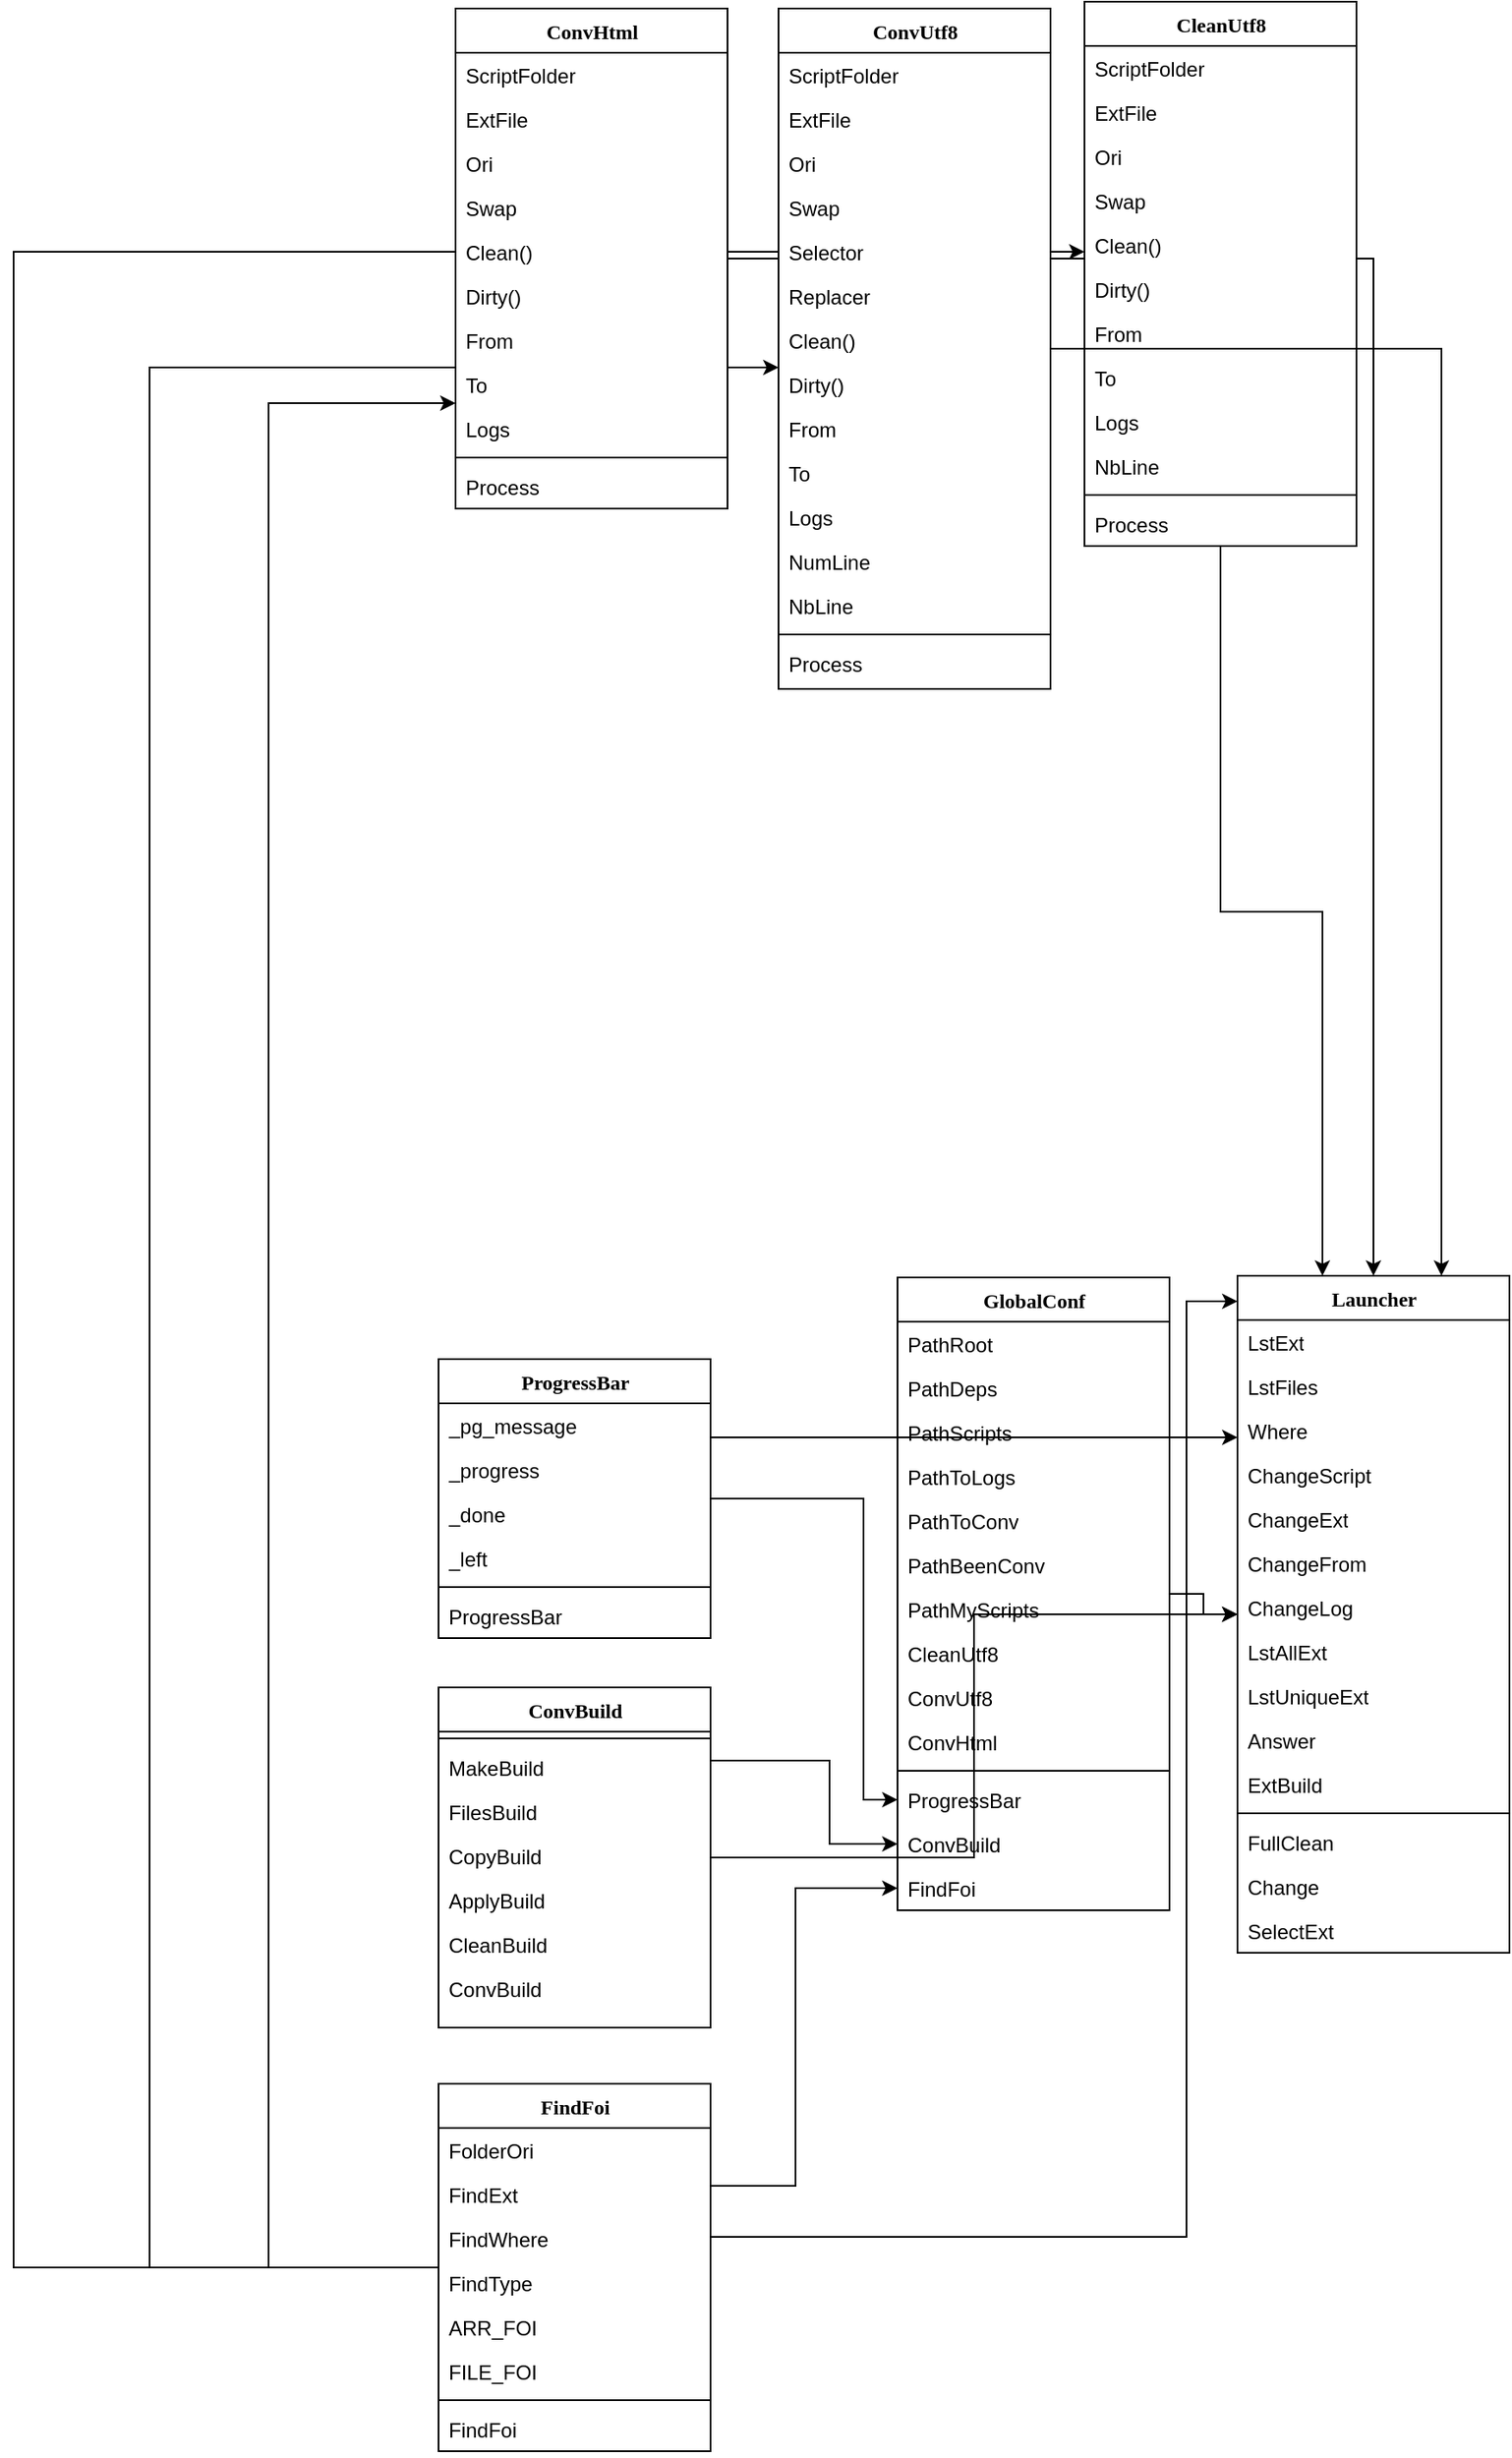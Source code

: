 <mxfile version="12.1.0" type="device" pages="1"><diagram name="Page-1" id="6133507b-19e7-1e82-6fc7-422aa6c4b21f"><mxGraphModel dx="3447" dy="2197" grid="1" gridSize="10" guides="1" tooltips="1" connect="1" arrows="1" fold="1" page="1" pageScale="1" pageWidth="1100" pageHeight="850" background="#ffffff" math="0" shadow="0"><root><mxCell id="0"/><mxCell id="1" parent="0"/><mxCell id="ST20_G06ZXZH9Sx-Vsrt-154" style="edgeStyle=orthogonalEdgeStyle;rounded=0;orthogonalLoop=1;jettySize=auto;html=1;" edge="1" parent="1" source="78961159f06e98e8-17" target="78961159f06e98e8-43"><mxGeometry relative="1" as="geometry"/></mxCell><mxCell id="78961159f06e98e8-17" value="GlobalConf" style="swimlane;html=1;fontStyle=1;align=center;verticalAlign=top;childLayout=stackLayout;horizontal=1;startSize=26;horizontalStack=0;resizeParent=1;resizeLast=0;collapsible=1;marginBottom=0;swimlaneFillColor=#ffffff;rounded=0;shadow=0;comic=0;labelBackgroundColor=none;strokeColor=#000000;strokeWidth=1;fillColor=none;fontFamily=Verdana;fontSize=12;fontColor=#000000;" parent="1" vertex="1"><mxGeometry x="340" y="126" width="160" height="372" as="geometry"/></mxCell><mxCell id="78961159f06e98e8-23" value="PathRoot" style="text;html=1;strokeColor=none;fillColor=none;align=left;verticalAlign=top;spacingLeft=4;spacingRight=4;whiteSpace=wrap;overflow=hidden;rotatable=0;points=[[0,0.5],[1,0.5]];portConstraint=eastwest;" parent="78961159f06e98e8-17" vertex="1"><mxGeometry y="26" width="160" height="26" as="geometry"/></mxCell><mxCell id="78961159f06e98e8-24" value="PathDeps" style="text;html=1;strokeColor=none;fillColor=none;align=left;verticalAlign=top;spacingLeft=4;spacingRight=4;whiteSpace=wrap;overflow=hidden;rotatable=0;points=[[0,0.5],[1,0.5]];portConstraint=eastwest;" parent="78961159f06e98e8-17" vertex="1"><mxGeometry y="52" width="160" height="26" as="geometry"/></mxCell><mxCell id="ST20_G06ZXZH9Sx-Vsrt-5" value="PathScripts" style="text;html=1;strokeColor=none;fillColor=none;align=left;verticalAlign=top;spacingLeft=4;spacingRight=4;whiteSpace=wrap;overflow=hidden;rotatable=0;points=[[0,0.5],[1,0.5]];portConstraint=eastwest;" vertex="1" parent="78961159f06e98e8-17"><mxGeometry y="78" width="160" height="26" as="geometry"/></mxCell><mxCell id="ST20_G06ZXZH9Sx-Vsrt-6" value="PathToLogs" style="text;html=1;strokeColor=none;fillColor=none;align=left;verticalAlign=top;spacingLeft=4;spacingRight=4;whiteSpace=wrap;overflow=hidden;rotatable=0;points=[[0,0.5],[1,0.5]];portConstraint=eastwest;" vertex="1" parent="78961159f06e98e8-17"><mxGeometry y="104" width="160" height="26" as="geometry"/></mxCell><mxCell id="ST20_G06ZXZH9Sx-Vsrt-7" value="PathToConv" style="text;html=1;strokeColor=none;fillColor=none;align=left;verticalAlign=top;spacingLeft=4;spacingRight=4;whiteSpace=wrap;overflow=hidden;rotatable=0;points=[[0,0.5],[1,0.5]];portConstraint=eastwest;" vertex="1" parent="78961159f06e98e8-17"><mxGeometry y="130" width="160" height="26" as="geometry"/></mxCell><mxCell id="ST20_G06ZXZH9Sx-Vsrt-8" value="PathBeenConv" style="text;html=1;strokeColor=none;fillColor=none;align=left;verticalAlign=top;spacingLeft=4;spacingRight=4;whiteSpace=wrap;overflow=hidden;rotatable=0;points=[[0,0.5],[1,0.5]];portConstraint=eastwest;" vertex="1" parent="78961159f06e98e8-17"><mxGeometry y="156" width="160" height="26" as="geometry"/></mxCell><mxCell id="ST20_G06ZXZH9Sx-Vsrt-9" value="PathMyScripts" style="text;html=1;strokeColor=none;fillColor=none;align=left;verticalAlign=top;spacingLeft=4;spacingRight=4;whiteSpace=wrap;overflow=hidden;rotatable=0;points=[[0,0.5],[1,0.5]];portConstraint=eastwest;" vertex="1" parent="78961159f06e98e8-17"><mxGeometry y="182" width="160" height="26" as="geometry"/></mxCell><mxCell id="ST20_G06ZXZH9Sx-Vsrt-10" value="CleanUtf8" style="text;html=1;strokeColor=none;fillColor=none;align=left;verticalAlign=top;spacingLeft=4;spacingRight=4;whiteSpace=wrap;overflow=hidden;rotatable=0;points=[[0,0.5],[1,0.5]];portConstraint=eastwest;" vertex="1" parent="78961159f06e98e8-17"><mxGeometry y="208" width="160" height="26" as="geometry"/></mxCell><mxCell id="ST20_G06ZXZH9Sx-Vsrt-11" value="ConvUtf8" style="text;html=1;strokeColor=none;fillColor=none;align=left;verticalAlign=top;spacingLeft=4;spacingRight=4;whiteSpace=wrap;overflow=hidden;rotatable=0;points=[[0,0.5],[1,0.5]];portConstraint=eastwest;" vertex="1" parent="78961159f06e98e8-17"><mxGeometry y="234" width="160" height="26" as="geometry"/></mxCell><mxCell id="ST20_G06ZXZH9Sx-Vsrt-12" value="ConvHtml" style="text;html=1;strokeColor=none;fillColor=none;align=left;verticalAlign=top;spacingLeft=4;spacingRight=4;whiteSpace=wrap;overflow=hidden;rotatable=0;points=[[0,0.5],[1,0.5]];portConstraint=eastwest;" vertex="1" parent="78961159f06e98e8-17"><mxGeometry y="260" width="160" height="26" as="geometry"/></mxCell><mxCell id="78961159f06e98e8-19" value="" style="line;html=1;strokeWidth=1;fillColor=none;align=left;verticalAlign=middle;spacingTop=-1;spacingLeft=3;spacingRight=3;rotatable=0;labelPosition=right;points=[];portConstraint=eastwest;" parent="78961159f06e98e8-17" vertex="1"><mxGeometry y="286" width="160" height="8" as="geometry"/></mxCell><mxCell id="78961159f06e98e8-27" value="ProgressBar" style="text;html=1;strokeColor=none;fillColor=none;align=left;verticalAlign=top;spacingLeft=4;spacingRight=4;whiteSpace=wrap;overflow=hidden;rotatable=0;points=[[0,0.5],[1,0.5]];portConstraint=eastwest;" parent="78961159f06e98e8-17" vertex="1"><mxGeometry y="294" width="160" height="26" as="geometry"/></mxCell><mxCell id="ST20_G06ZXZH9Sx-Vsrt-13" value="ConvBuild" style="text;html=1;strokeColor=none;fillColor=none;align=left;verticalAlign=top;spacingLeft=4;spacingRight=4;whiteSpace=wrap;overflow=hidden;rotatable=0;points=[[0,0.5],[1,0.5]];portConstraint=eastwest;" vertex="1" parent="78961159f06e98e8-17"><mxGeometry y="320" width="160" height="26" as="geometry"/></mxCell><mxCell id="ST20_G06ZXZH9Sx-Vsrt-14" value="FindFoi" style="text;html=1;strokeColor=none;fillColor=none;align=left;verticalAlign=top;spacingLeft=4;spacingRight=4;whiteSpace=wrap;overflow=hidden;rotatable=0;points=[[0,0.5],[1,0.5]];portConstraint=eastwest;" vertex="1" parent="78961159f06e98e8-17"><mxGeometry y="346" width="160" height="26" as="geometry"/></mxCell><mxCell id="78961159f06e98e8-43" value="Launcher" style="swimlane;html=1;fontStyle=1;align=center;verticalAlign=top;childLayout=stackLayout;horizontal=1;startSize=26;horizontalStack=0;resizeParent=1;resizeLast=0;collapsible=1;marginBottom=0;swimlaneFillColor=#ffffff;rounded=0;shadow=0;comic=0;labelBackgroundColor=none;strokeColor=#000000;strokeWidth=1;fillColor=none;fontFamily=Verdana;fontSize=12;fontColor=#000000;" parent="1" vertex="1"><mxGeometry x="540" y="125" width="160" height="398" as="geometry"/></mxCell><mxCell id="78961159f06e98e8-44" value="LstExt" style="text;html=1;strokeColor=none;fillColor=none;align=left;verticalAlign=top;spacingLeft=4;spacingRight=4;whiteSpace=wrap;overflow=hidden;rotatable=0;points=[[0,0.5],[1,0.5]];portConstraint=eastwest;" parent="78961159f06e98e8-43" vertex="1"><mxGeometry y="26" width="160" height="26" as="geometry"/></mxCell><mxCell id="78961159f06e98e8-45" value="LstFiles" style="text;html=1;strokeColor=none;fillColor=none;align=left;verticalAlign=top;spacingLeft=4;spacingRight=4;whiteSpace=wrap;overflow=hidden;rotatable=0;points=[[0,0.5],[1,0.5]];portConstraint=eastwest;" parent="78961159f06e98e8-43" vertex="1"><mxGeometry y="52" width="160" height="26" as="geometry"/></mxCell><mxCell id="ST20_G06ZXZH9Sx-Vsrt-4" value="Where" style="text;html=1;strokeColor=none;fillColor=none;align=left;verticalAlign=top;spacingLeft=4;spacingRight=4;whiteSpace=wrap;overflow=hidden;rotatable=0;points=[[0,0.5],[1,0.5]];portConstraint=eastwest;" vertex="1" parent="78961159f06e98e8-43"><mxGeometry y="78" width="160" height="26" as="geometry"/></mxCell><mxCell id="ST20_G06ZXZH9Sx-Vsrt-144" value="ChangeScript" style="text;html=1;strokeColor=none;fillColor=none;align=left;verticalAlign=top;spacingLeft=4;spacingRight=4;whiteSpace=wrap;overflow=hidden;rotatable=0;points=[[0,0.5],[1,0.5]];portConstraint=eastwest;" vertex="1" parent="78961159f06e98e8-43"><mxGeometry y="104" width="160" height="26" as="geometry"/></mxCell><mxCell id="ST20_G06ZXZH9Sx-Vsrt-147" value="ChangeExt" style="text;html=1;strokeColor=none;fillColor=none;align=left;verticalAlign=top;spacingLeft=4;spacingRight=4;whiteSpace=wrap;overflow=hidden;rotatable=0;points=[[0,0.5],[1,0.5]];portConstraint=eastwest;" vertex="1" parent="78961159f06e98e8-43"><mxGeometry y="130" width="160" height="26" as="geometry"/></mxCell><mxCell id="ST20_G06ZXZH9Sx-Vsrt-146" value="ChangeFrom" style="text;html=1;strokeColor=none;fillColor=none;align=left;verticalAlign=top;spacingLeft=4;spacingRight=4;whiteSpace=wrap;overflow=hidden;rotatable=0;points=[[0,0.5],[1,0.5]];portConstraint=eastwest;" vertex="1" parent="78961159f06e98e8-43"><mxGeometry y="156" width="160" height="26" as="geometry"/></mxCell><mxCell id="ST20_G06ZXZH9Sx-Vsrt-145" value="ChangeLog" style="text;html=1;strokeColor=none;fillColor=none;align=left;verticalAlign=top;spacingLeft=4;spacingRight=4;whiteSpace=wrap;overflow=hidden;rotatable=0;points=[[0,0.5],[1,0.5]];portConstraint=eastwest;" vertex="1" parent="78961159f06e98e8-43"><mxGeometry y="182" width="160" height="26" as="geometry"/></mxCell><mxCell id="ST20_G06ZXZH9Sx-Vsrt-148" value="LstAllExt" style="text;html=1;strokeColor=none;fillColor=none;align=left;verticalAlign=top;spacingLeft=4;spacingRight=4;whiteSpace=wrap;overflow=hidden;rotatable=0;points=[[0,0.5],[1,0.5]];portConstraint=eastwest;" vertex="1" parent="78961159f06e98e8-43"><mxGeometry y="208" width="160" height="26" as="geometry"/></mxCell><mxCell id="ST20_G06ZXZH9Sx-Vsrt-149" value="LstUniqueExt" style="text;html=1;strokeColor=none;fillColor=none;align=left;verticalAlign=top;spacingLeft=4;spacingRight=4;whiteSpace=wrap;overflow=hidden;rotatable=0;points=[[0,0.5],[1,0.5]];portConstraint=eastwest;" vertex="1" parent="78961159f06e98e8-43"><mxGeometry y="234" width="160" height="26" as="geometry"/></mxCell><mxCell id="ST20_G06ZXZH9Sx-Vsrt-150" value="Answer" style="text;html=1;strokeColor=none;fillColor=none;align=left;verticalAlign=top;spacingLeft=4;spacingRight=4;whiteSpace=wrap;overflow=hidden;rotatable=0;points=[[0,0.5],[1,0.5]];portConstraint=eastwest;" vertex="1" parent="78961159f06e98e8-43"><mxGeometry y="260" width="160" height="26" as="geometry"/></mxCell><mxCell id="ST20_G06ZXZH9Sx-Vsrt-151" value="ExtBuild" style="text;html=1;strokeColor=none;fillColor=none;align=left;verticalAlign=top;spacingLeft=4;spacingRight=4;whiteSpace=wrap;overflow=hidden;rotatable=0;points=[[0,0.5],[1,0.5]];portConstraint=eastwest;" vertex="1" parent="78961159f06e98e8-43"><mxGeometry y="286" width="160" height="26" as="geometry"/></mxCell><mxCell id="78961159f06e98e8-51" value="" style="line;html=1;strokeWidth=1;fillColor=none;align=left;verticalAlign=middle;spacingTop=-1;spacingLeft=3;spacingRight=3;rotatable=0;labelPosition=right;points=[];portConstraint=eastwest;" parent="78961159f06e98e8-43" vertex="1"><mxGeometry y="312" width="160" height="8" as="geometry"/></mxCell><mxCell id="78961159f06e98e8-52" value="FullClean" style="text;html=1;strokeColor=none;fillColor=none;align=left;verticalAlign=top;spacingLeft=4;spacingRight=4;whiteSpace=wrap;overflow=hidden;rotatable=0;points=[[0,0.5],[1,0.5]];portConstraint=eastwest;" parent="78961159f06e98e8-43" vertex="1"><mxGeometry y="320" width="160" height="26" as="geometry"/></mxCell><mxCell id="b94bc138ca980ef-2" value="Change" style="text;html=1;strokeColor=none;fillColor=none;align=left;verticalAlign=top;spacingLeft=4;spacingRight=4;whiteSpace=wrap;overflow=hidden;rotatable=0;points=[[0,0.5],[1,0.5]];portConstraint=eastwest;" parent="78961159f06e98e8-43" vertex="1"><mxGeometry y="346" width="160" height="26" as="geometry"/></mxCell><mxCell id="b94bc138ca980ef-3" value="SelectExt&lt;br&gt;" style="text;html=1;strokeColor=none;fillColor=none;align=left;verticalAlign=top;spacingLeft=4;spacingRight=4;whiteSpace=wrap;overflow=hidden;rotatable=0;points=[[0,0.5],[1,0.5]];portConstraint=eastwest;" parent="78961159f06e98e8-43" vertex="1"><mxGeometry y="372" width="160" height="26" as="geometry"/></mxCell><mxCell id="ST20_G06ZXZH9Sx-Vsrt-45" style="edgeStyle=orthogonalEdgeStyle;rounded=0;orthogonalLoop=1;jettySize=auto;html=1;" edge="1" parent="1" source="ST20_G06ZXZH9Sx-Vsrt-15" target="ST20_G06ZXZH9Sx-Vsrt-14"><mxGeometry relative="1" as="geometry"><Array as="points"><mxPoint x="280" y="660"/><mxPoint x="280" y="485"/></Array></mxGeometry></mxCell><mxCell id="ST20_G06ZXZH9Sx-Vsrt-76" style="edgeStyle=orthogonalEdgeStyle;rounded=0;orthogonalLoop=1;jettySize=auto;html=1;" edge="1" parent="1" source="ST20_G06ZXZH9Sx-Vsrt-15" target="78961159f06e98e8-43"><mxGeometry relative="1" as="geometry"><Array as="points"><mxPoint x="510" y="690"/><mxPoint x="510" y="140"/></Array></mxGeometry></mxCell><mxCell id="ST20_G06ZXZH9Sx-Vsrt-101" style="edgeStyle=orthogonalEdgeStyle;rounded=0;orthogonalLoop=1;jettySize=auto;html=1;" edge="1" parent="1" source="ST20_G06ZXZH9Sx-Vsrt-15" target="ST20_G06ZXZH9Sx-Vsrt-79"><mxGeometry relative="1" as="geometry"><Array as="points"><mxPoint x="-30" y="708"/><mxPoint x="-30" y="-388"/></Array></mxGeometry></mxCell><mxCell id="ST20_G06ZXZH9Sx-Vsrt-141" style="edgeStyle=orthogonalEdgeStyle;rounded=0;orthogonalLoop=1;jettySize=auto;html=1;" edge="1" parent="1" source="ST20_G06ZXZH9Sx-Vsrt-15" target="ST20_G06ZXZH9Sx-Vsrt-124"><mxGeometry relative="1" as="geometry"><Array as="points"><mxPoint x="-100" y="708"/><mxPoint x="-100" y="-409"/></Array></mxGeometry></mxCell><mxCell id="ST20_G06ZXZH9Sx-Vsrt-142" style="edgeStyle=orthogonalEdgeStyle;rounded=0;orthogonalLoop=1;jettySize=auto;html=1;" edge="1" parent="1" source="ST20_G06ZXZH9Sx-Vsrt-15" target="ST20_G06ZXZH9Sx-Vsrt-112"><mxGeometry relative="1" as="geometry"><Array as="points"><mxPoint x="-180" y="708"/><mxPoint x="-180" y="-477"/></Array></mxGeometry></mxCell><mxCell id="ST20_G06ZXZH9Sx-Vsrt-15" value="FindFoi" style="swimlane;html=1;fontStyle=1;align=center;verticalAlign=top;childLayout=stackLayout;horizontal=1;startSize=26;horizontalStack=0;resizeParent=1;resizeLast=0;collapsible=1;marginBottom=0;swimlaneFillColor=#ffffff;rounded=0;shadow=0;comic=0;labelBackgroundColor=none;strokeColor=#000000;strokeWidth=1;fillColor=none;fontFamily=Verdana;fontSize=12;fontColor=#000000;" vertex="1" parent="1"><mxGeometry x="70" y="600" width="160" height="216" as="geometry"/></mxCell><mxCell id="ST20_G06ZXZH9Sx-Vsrt-16" value="FolderOri" style="text;html=1;strokeColor=none;fillColor=none;align=left;verticalAlign=top;spacingLeft=4;spacingRight=4;whiteSpace=wrap;overflow=hidden;rotatable=0;points=[[0,0.5],[1,0.5]];portConstraint=eastwest;" vertex="1" parent="ST20_G06ZXZH9Sx-Vsrt-15"><mxGeometry y="26" width="160" height="26" as="geometry"/></mxCell><mxCell id="ST20_G06ZXZH9Sx-Vsrt-17" value="FindExt" style="text;html=1;strokeColor=none;fillColor=none;align=left;verticalAlign=top;spacingLeft=4;spacingRight=4;whiteSpace=wrap;overflow=hidden;rotatable=0;points=[[0,0.5],[1,0.5]];portConstraint=eastwest;" vertex="1" parent="ST20_G06ZXZH9Sx-Vsrt-15"><mxGeometry y="52" width="160" height="26" as="geometry"/></mxCell><mxCell id="ST20_G06ZXZH9Sx-Vsrt-18" value="FindWhere" style="text;html=1;strokeColor=none;fillColor=none;align=left;verticalAlign=top;spacingLeft=4;spacingRight=4;whiteSpace=wrap;overflow=hidden;rotatable=0;points=[[0,0.5],[1,0.5]];portConstraint=eastwest;" vertex="1" parent="ST20_G06ZXZH9Sx-Vsrt-15"><mxGeometry y="78" width="160" height="26" as="geometry"/></mxCell><mxCell id="ST20_G06ZXZH9Sx-Vsrt-19" value="FindType" style="text;html=1;strokeColor=none;fillColor=none;align=left;verticalAlign=top;spacingLeft=4;spacingRight=4;whiteSpace=wrap;overflow=hidden;rotatable=0;points=[[0,0.5],[1,0.5]];portConstraint=eastwest;" vertex="1" parent="ST20_G06ZXZH9Sx-Vsrt-15"><mxGeometry y="104" width="160" height="26" as="geometry"/></mxCell><mxCell id="ST20_G06ZXZH9Sx-Vsrt-20" value="ARR_FOI" style="text;html=1;strokeColor=none;fillColor=none;align=left;verticalAlign=top;spacingLeft=4;spacingRight=4;whiteSpace=wrap;overflow=hidden;rotatable=0;points=[[0,0.5],[1,0.5]];portConstraint=eastwest;" vertex="1" parent="ST20_G06ZXZH9Sx-Vsrt-15"><mxGeometry y="130" width="160" height="26" as="geometry"/></mxCell><mxCell id="ST20_G06ZXZH9Sx-Vsrt-21" value="FILE_FOI" style="text;html=1;strokeColor=none;fillColor=none;align=left;verticalAlign=top;spacingLeft=4;spacingRight=4;whiteSpace=wrap;overflow=hidden;rotatable=0;points=[[0,0.5],[1,0.5]];portConstraint=eastwest;" vertex="1" parent="ST20_G06ZXZH9Sx-Vsrt-15"><mxGeometry y="156" width="160" height="26" as="geometry"/></mxCell><mxCell id="ST20_G06ZXZH9Sx-Vsrt-26" value="" style="line;html=1;strokeWidth=1;fillColor=none;align=left;verticalAlign=middle;spacingTop=-1;spacingLeft=3;spacingRight=3;rotatable=0;labelPosition=right;points=[];portConstraint=eastwest;" vertex="1" parent="ST20_G06ZXZH9Sx-Vsrt-15"><mxGeometry y="182" width="160" height="8" as="geometry"/></mxCell><mxCell id="ST20_G06ZXZH9Sx-Vsrt-29" value="FindFoi" style="text;html=1;strokeColor=none;fillColor=none;align=left;verticalAlign=top;spacingLeft=4;spacingRight=4;whiteSpace=wrap;overflow=hidden;rotatable=0;points=[[0,0.5],[1,0.5]];portConstraint=eastwest;" vertex="1" parent="ST20_G06ZXZH9Sx-Vsrt-15"><mxGeometry y="190" width="160" height="26" as="geometry"/></mxCell><mxCell id="ST20_G06ZXZH9Sx-Vsrt-46" style="edgeStyle=orthogonalEdgeStyle;rounded=0;orthogonalLoop=1;jettySize=auto;html=1;" edge="1" parent="1" source="ST20_G06ZXZH9Sx-Vsrt-31" target="ST20_G06ZXZH9Sx-Vsrt-13"><mxGeometry relative="1" as="geometry"><Array as="points"><mxPoint x="300" y="410"/><mxPoint x="300" y="459"/></Array></mxGeometry></mxCell><mxCell id="ST20_G06ZXZH9Sx-Vsrt-75" style="edgeStyle=orthogonalEdgeStyle;rounded=0;orthogonalLoop=1;jettySize=auto;html=1;" edge="1" parent="1" source="ST20_G06ZXZH9Sx-Vsrt-47" target="78961159f06e98e8-43"><mxGeometry relative="1" as="geometry"><Array as="points"><mxPoint x="260" y="220"/><mxPoint x="260" y="220"/></Array></mxGeometry></mxCell><mxCell id="ST20_G06ZXZH9Sx-Vsrt-156" style="edgeStyle=orthogonalEdgeStyle;rounded=0;orthogonalLoop=1;jettySize=auto;html=1;" edge="1" parent="1" source="ST20_G06ZXZH9Sx-Vsrt-31" target="78961159f06e98e8-43"><mxGeometry relative="1" as="geometry"/></mxCell><mxCell id="ST20_G06ZXZH9Sx-Vsrt-31" value="ConvBuild" style="swimlane;html=1;fontStyle=1;align=center;verticalAlign=top;childLayout=stackLayout;horizontal=1;startSize=26;horizontalStack=0;resizeParent=1;resizeLast=0;collapsible=1;marginBottom=0;swimlaneFillColor=#ffffff;rounded=0;shadow=0;comic=0;labelBackgroundColor=none;strokeColor=#000000;strokeWidth=1;fillColor=none;fontFamily=Verdana;fontSize=12;fontColor=#000000;" vertex="1" parent="1"><mxGeometry x="70" y="367" width="160" height="200" as="geometry"/></mxCell><mxCell id="ST20_G06ZXZH9Sx-Vsrt-38" value="" style="line;html=1;strokeWidth=1;fillColor=none;align=left;verticalAlign=middle;spacingTop=-1;spacingLeft=3;spacingRight=3;rotatable=0;labelPosition=right;points=[];portConstraint=eastwest;" vertex="1" parent="ST20_G06ZXZH9Sx-Vsrt-31"><mxGeometry y="26" width="160" height="8" as="geometry"/></mxCell><mxCell id="ST20_G06ZXZH9Sx-Vsrt-39" value="MakeBuild" style="text;html=1;strokeColor=none;fillColor=none;align=left;verticalAlign=top;spacingLeft=4;spacingRight=4;whiteSpace=wrap;overflow=hidden;rotatable=0;points=[[0,0.5],[1,0.5]];portConstraint=eastwest;" vertex="1" parent="ST20_G06ZXZH9Sx-Vsrt-31"><mxGeometry y="34" width="160" height="26" as="geometry"/></mxCell><mxCell id="ST20_G06ZXZH9Sx-Vsrt-40" value="FilesBuild" style="text;html=1;strokeColor=none;fillColor=none;align=left;verticalAlign=top;spacingLeft=4;spacingRight=4;whiteSpace=wrap;overflow=hidden;rotatable=0;points=[[0,0.5],[1,0.5]];portConstraint=eastwest;" vertex="1" parent="ST20_G06ZXZH9Sx-Vsrt-31"><mxGeometry y="60" width="160" height="26" as="geometry"/></mxCell><mxCell id="ST20_G06ZXZH9Sx-Vsrt-41" value="CopyBuild" style="text;html=1;strokeColor=none;fillColor=none;align=left;verticalAlign=top;spacingLeft=4;spacingRight=4;whiteSpace=wrap;overflow=hidden;rotatable=0;points=[[0,0.5],[1,0.5]];portConstraint=eastwest;" vertex="1" parent="ST20_G06ZXZH9Sx-Vsrt-31"><mxGeometry y="86" width="160" height="26" as="geometry"/></mxCell><mxCell id="ST20_G06ZXZH9Sx-Vsrt-42" value="ApplyBuild" style="text;html=1;strokeColor=none;fillColor=none;align=left;verticalAlign=top;spacingLeft=4;spacingRight=4;whiteSpace=wrap;overflow=hidden;rotatable=0;points=[[0,0.5],[1,0.5]];portConstraint=eastwest;" vertex="1" parent="ST20_G06ZXZH9Sx-Vsrt-31"><mxGeometry y="112" width="160" height="26" as="geometry"/></mxCell><mxCell id="ST20_G06ZXZH9Sx-Vsrt-43" value="CleanBuild" style="text;html=1;strokeColor=none;fillColor=none;align=left;verticalAlign=top;spacingLeft=4;spacingRight=4;whiteSpace=wrap;overflow=hidden;rotatable=0;points=[[0,0.5],[1,0.5]];portConstraint=eastwest;" vertex="1" parent="ST20_G06ZXZH9Sx-Vsrt-31"><mxGeometry y="138" width="160" height="26" as="geometry"/></mxCell><mxCell id="ST20_G06ZXZH9Sx-Vsrt-44" value="ConvBuild" style="text;html=1;strokeColor=none;fillColor=none;align=left;verticalAlign=top;spacingLeft=4;spacingRight=4;whiteSpace=wrap;overflow=hidden;rotatable=0;points=[[0,0.5],[1,0.5]];portConstraint=eastwest;" vertex="1" parent="ST20_G06ZXZH9Sx-Vsrt-31"><mxGeometry y="164" width="160" height="26" as="geometry"/></mxCell><mxCell id="ST20_G06ZXZH9Sx-Vsrt-55" style="edgeStyle=orthogonalEdgeStyle;rounded=0;orthogonalLoop=1;jettySize=auto;html=1;" edge="1" parent="1" source="ST20_G06ZXZH9Sx-Vsrt-47" target="78961159f06e98e8-27"><mxGeometry relative="1" as="geometry"><Array as="points"><mxPoint x="320" y="256"/><mxPoint x="320" y="433"/></Array></mxGeometry></mxCell><mxCell id="ST20_G06ZXZH9Sx-Vsrt-47" value="ProgressBar" style="swimlane;html=1;fontStyle=1;align=center;verticalAlign=top;childLayout=stackLayout;horizontal=1;startSize=26;horizontalStack=0;resizeParent=1;resizeLast=0;collapsible=1;marginBottom=0;swimlaneFillColor=#ffffff;rounded=0;shadow=0;comic=0;labelBackgroundColor=none;strokeColor=#000000;strokeWidth=1;fillColor=none;fontFamily=Verdana;fontSize=12;fontColor=#000000;" vertex="1" parent="1"><mxGeometry x="70" y="174" width="160" height="164" as="geometry"/></mxCell><mxCell id="ST20_G06ZXZH9Sx-Vsrt-56" value="_pg_message" style="text;html=1;strokeColor=none;fillColor=none;align=left;verticalAlign=top;spacingLeft=4;spacingRight=4;whiteSpace=wrap;overflow=hidden;rotatable=0;points=[[0,0.5],[1,0.5]];portConstraint=eastwest;" vertex="1" parent="ST20_G06ZXZH9Sx-Vsrt-47"><mxGeometry y="26" width="160" height="26" as="geometry"/></mxCell><mxCell id="ST20_G06ZXZH9Sx-Vsrt-57" value="_progress" style="text;html=1;strokeColor=none;fillColor=none;align=left;verticalAlign=top;spacingLeft=4;spacingRight=4;whiteSpace=wrap;overflow=hidden;rotatable=0;points=[[0,0.5],[1,0.5]];portConstraint=eastwest;" vertex="1" parent="ST20_G06ZXZH9Sx-Vsrt-47"><mxGeometry y="52" width="160" height="26" as="geometry"/></mxCell><mxCell id="ST20_G06ZXZH9Sx-Vsrt-58" value="_done" style="text;html=1;strokeColor=none;fillColor=none;align=left;verticalAlign=top;spacingLeft=4;spacingRight=4;whiteSpace=wrap;overflow=hidden;rotatable=0;points=[[0,0.5],[1,0.5]];portConstraint=eastwest;" vertex="1" parent="ST20_G06ZXZH9Sx-Vsrt-47"><mxGeometry y="78" width="160" height="26" as="geometry"/></mxCell><mxCell id="ST20_G06ZXZH9Sx-Vsrt-59" value="_left" style="text;html=1;strokeColor=none;fillColor=none;align=left;verticalAlign=top;spacingLeft=4;spacingRight=4;whiteSpace=wrap;overflow=hidden;rotatable=0;points=[[0,0.5],[1,0.5]];portConstraint=eastwest;" vertex="1" parent="ST20_G06ZXZH9Sx-Vsrt-47"><mxGeometry y="104" width="160" height="26" as="geometry"/></mxCell><mxCell id="ST20_G06ZXZH9Sx-Vsrt-48" value="" style="line;html=1;strokeWidth=1;fillColor=none;align=left;verticalAlign=middle;spacingTop=-1;spacingLeft=3;spacingRight=3;rotatable=0;labelPosition=right;points=[];portConstraint=eastwest;" vertex="1" parent="ST20_G06ZXZH9Sx-Vsrt-47"><mxGeometry y="130" width="160" height="8" as="geometry"/></mxCell><mxCell id="ST20_G06ZXZH9Sx-Vsrt-49" value="ProgressBar" style="text;html=1;strokeColor=none;fillColor=none;align=left;verticalAlign=top;spacingLeft=4;spacingRight=4;whiteSpace=wrap;overflow=hidden;rotatable=0;points=[[0,0.5],[1,0.5]];portConstraint=eastwest;" vertex="1" parent="ST20_G06ZXZH9Sx-Vsrt-47"><mxGeometry y="138" width="160" height="26" as="geometry"/></mxCell><mxCell id="ST20_G06ZXZH9Sx-Vsrt-158" style="edgeStyle=orthogonalEdgeStyle;rounded=0;orthogonalLoop=1;jettySize=auto;html=1;" edge="1" parent="1" source="ST20_G06ZXZH9Sx-Vsrt-79" target="78961159f06e98e8-43"><mxGeometry relative="1" as="geometry"/></mxCell><mxCell id="ST20_G06ZXZH9Sx-Vsrt-79" value="ConvHtml" style="swimlane;html=1;fontStyle=1;align=center;verticalAlign=top;childLayout=stackLayout;horizontal=1;startSize=26;horizontalStack=0;resizeParent=1;resizeLast=0;collapsible=1;marginBottom=0;swimlaneFillColor=#ffffff;rounded=0;shadow=0;comic=0;labelBackgroundColor=none;strokeColor=#000000;strokeWidth=1;fillColor=none;fontFamily=Verdana;fontSize=12;fontColor=#000000;" vertex="1" parent="1"><mxGeometry x="80" y="-620" width="160" height="294" as="geometry"/></mxCell><mxCell id="ST20_G06ZXZH9Sx-Vsrt-83" value="ScriptFolder" style="text;html=1;strokeColor=none;fillColor=none;align=left;verticalAlign=top;spacingLeft=4;spacingRight=4;whiteSpace=wrap;overflow=hidden;rotatable=0;points=[[0,0.5],[1,0.5]];portConstraint=eastwest;" vertex="1" parent="ST20_G06ZXZH9Sx-Vsrt-79"><mxGeometry y="26" width="160" height="26" as="geometry"/></mxCell><mxCell id="ST20_G06ZXZH9Sx-Vsrt-102" value="ExtFile" style="text;html=1;strokeColor=none;fillColor=none;align=left;verticalAlign=top;spacingLeft=4;spacingRight=4;whiteSpace=wrap;overflow=hidden;rotatable=0;points=[[0,0.5],[1,0.5]];portConstraint=eastwest;" vertex="1" parent="ST20_G06ZXZH9Sx-Vsrt-79"><mxGeometry y="52" width="160" height="26" as="geometry"/></mxCell><mxCell id="ST20_G06ZXZH9Sx-Vsrt-103" value="Ori" style="text;html=1;strokeColor=none;fillColor=none;align=left;verticalAlign=top;spacingLeft=4;spacingRight=4;whiteSpace=wrap;overflow=hidden;rotatable=0;points=[[0,0.5],[1,0.5]];portConstraint=eastwest;" vertex="1" parent="ST20_G06ZXZH9Sx-Vsrt-79"><mxGeometry y="78" width="160" height="26" as="geometry"/></mxCell><mxCell id="ST20_G06ZXZH9Sx-Vsrt-104" value="Swap" style="text;html=1;strokeColor=none;fillColor=none;align=left;verticalAlign=top;spacingLeft=4;spacingRight=4;whiteSpace=wrap;overflow=hidden;rotatable=0;points=[[0,0.5],[1,0.5]];portConstraint=eastwest;" vertex="1" parent="ST20_G06ZXZH9Sx-Vsrt-79"><mxGeometry y="104" width="160" height="26" as="geometry"/></mxCell><mxCell id="ST20_G06ZXZH9Sx-Vsrt-106" value="Clean()" style="text;html=1;strokeColor=none;fillColor=none;align=left;verticalAlign=top;spacingLeft=4;spacingRight=4;whiteSpace=wrap;overflow=hidden;rotatable=0;points=[[0,0.5],[1,0.5]];portConstraint=eastwest;" vertex="1" parent="ST20_G06ZXZH9Sx-Vsrt-79"><mxGeometry y="130" width="160" height="26" as="geometry"/></mxCell><mxCell id="ST20_G06ZXZH9Sx-Vsrt-105" value="Dirty()" style="text;html=1;strokeColor=none;fillColor=none;align=left;verticalAlign=top;spacingLeft=4;spacingRight=4;whiteSpace=wrap;overflow=hidden;rotatable=0;points=[[0,0.5],[1,0.5]];portConstraint=eastwest;" vertex="1" parent="ST20_G06ZXZH9Sx-Vsrt-79"><mxGeometry y="156" width="160" height="26" as="geometry"/></mxCell><mxCell id="ST20_G06ZXZH9Sx-Vsrt-109" value="From" style="text;html=1;strokeColor=none;fillColor=none;align=left;verticalAlign=top;spacingLeft=4;spacingRight=4;whiteSpace=wrap;overflow=hidden;rotatable=0;points=[[0,0.5],[1,0.5]];portConstraint=eastwest;" vertex="1" parent="ST20_G06ZXZH9Sx-Vsrt-79"><mxGeometry y="182" width="160" height="26" as="geometry"/></mxCell><mxCell id="ST20_G06ZXZH9Sx-Vsrt-110" value="To" style="text;html=1;strokeColor=none;fillColor=none;align=left;verticalAlign=top;spacingLeft=4;spacingRight=4;whiteSpace=wrap;overflow=hidden;rotatable=0;points=[[0,0.5],[1,0.5]];portConstraint=eastwest;" vertex="1" parent="ST20_G06ZXZH9Sx-Vsrt-79"><mxGeometry y="208" width="160" height="26" as="geometry"/></mxCell><mxCell id="ST20_G06ZXZH9Sx-Vsrt-111" value="Logs" style="text;html=1;strokeColor=none;fillColor=none;align=left;verticalAlign=top;spacingLeft=4;spacingRight=4;whiteSpace=wrap;overflow=hidden;rotatable=0;points=[[0,0.5],[1,0.5]];portConstraint=eastwest;" vertex="1" parent="ST20_G06ZXZH9Sx-Vsrt-79"><mxGeometry y="234" width="160" height="26" as="geometry"/></mxCell><mxCell id="ST20_G06ZXZH9Sx-Vsrt-84" value="" style="line;html=1;strokeWidth=1;fillColor=none;align=left;verticalAlign=middle;spacingTop=-1;spacingLeft=3;spacingRight=3;rotatable=0;labelPosition=right;points=[];portConstraint=eastwest;" vertex="1" parent="ST20_G06ZXZH9Sx-Vsrt-79"><mxGeometry y="260" width="160" height="8" as="geometry"/></mxCell><mxCell id="ST20_G06ZXZH9Sx-Vsrt-85" value="Process" style="text;html=1;strokeColor=none;fillColor=none;align=left;verticalAlign=top;spacingLeft=4;spacingRight=4;whiteSpace=wrap;overflow=hidden;rotatable=0;points=[[0,0.5],[1,0.5]];portConstraint=eastwest;" vertex="1" parent="ST20_G06ZXZH9Sx-Vsrt-79"><mxGeometry y="268" width="160" height="26" as="geometry"/></mxCell><mxCell id="ST20_G06ZXZH9Sx-Vsrt-160" style="edgeStyle=orthogonalEdgeStyle;rounded=0;orthogonalLoop=1;jettySize=auto;html=1;" edge="1" parent="1" source="ST20_G06ZXZH9Sx-Vsrt-112" target="78961159f06e98e8-43"><mxGeometry relative="1" as="geometry"><Array as="points"><mxPoint x="530" y="-89"/><mxPoint x="590" y="-89"/></Array></mxGeometry></mxCell><mxCell id="ST20_G06ZXZH9Sx-Vsrt-112" value="CleanUtf8" style="swimlane;html=1;fontStyle=1;align=center;verticalAlign=top;childLayout=stackLayout;horizontal=1;startSize=26;horizontalStack=0;resizeParent=1;resizeLast=0;collapsible=1;marginBottom=0;swimlaneFillColor=#ffffff;rounded=0;shadow=0;comic=0;labelBackgroundColor=none;strokeColor=#000000;strokeWidth=1;fillColor=none;fontFamily=Verdana;fontSize=12;fontColor=#000000;" vertex="1" parent="1"><mxGeometry x="450" y="-624" width="160" height="320" as="geometry"/></mxCell><mxCell id="ST20_G06ZXZH9Sx-Vsrt-113" value="ScriptFolder" style="text;html=1;strokeColor=none;fillColor=none;align=left;verticalAlign=top;spacingLeft=4;spacingRight=4;whiteSpace=wrap;overflow=hidden;rotatable=0;points=[[0,0.5],[1,0.5]];portConstraint=eastwest;" vertex="1" parent="ST20_G06ZXZH9Sx-Vsrt-112"><mxGeometry y="26" width="160" height="26" as="geometry"/></mxCell><mxCell id="ST20_G06ZXZH9Sx-Vsrt-114" value="ExtFile" style="text;html=1;strokeColor=none;fillColor=none;align=left;verticalAlign=top;spacingLeft=4;spacingRight=4;whiteSpace=wrap;overflow=hidden;rotatable=0;points=[[0,0.5],[1,0.5]];portConstraint=eastwest;" vertex="1" parent="ST20_G06ZXZH9Sx-Vsrt-112"><mxGeometry y="52" width="160" height="26" as="geometry"/></mxCell><mxCell id="ST20_G06ZXZH9Sx-Vsrt-115" value="Ori" style="text;html=1;strokeColor=none;fillColor=none;align=left;verticalAlign=top;spacingLeft=4;spacingRight=4;whiteSpace=wrap;overflow=hidden;rotatable=0;points=[[0,0.5],[1,0.5]];portConstraint=eastwest;" vertex="1" parent="ST20_G06ZXZH9Sx-Vsrt-112"><mxGeometry y="78" width="160" height="26" as="geometry"/></mxCell><mxCell id="ST20_G06ZXZH9Sx-Vsrt-116" value="Swap" style="text;html=1;strokeColor=none;fillColor=none;align=left;verticalAlign=top;spacingLeft=4;spacingRight=4;whiteSpace=wrap;overflow=hidden;rotatable=0;points=[[0,0.5],[1,0.5]];portConstraint=eastwest;" vertex="1" parent="ST20_G06ZXZH9Sx-Vsrt-112"><mxGeometry y="104" width="160" height="26" as="geometry"/></mxCell><mxCell id="ST20_G06ZXZH9Sx-Vsrt-117" value="Clean()" style="text;html=1;strokeColor=none;fillColor=none;align=left;verticalAlign=top;spacingLeft=4;spacingRight=4;whiteSpace=wrap;overflow=hidden;rotatable=0;points=[[0,0.5],[1,0.5]];portConstraint=eastwest;" vertex="1" parent="ST20_G06ZXZH9Sx-Vsrt-112"><mxGeometry y="130" width="160" height="26" as="geometry"/></mxCell><mxCell id="ST20_G06ZXZH9Sx-Vsrt-118" value="Dirty()" style="text;html=1;strokeColor=none;fillColor=none;align=left;verticalAlign=top;spacingLeft=4;spacingRight=4;whiteSpace=wrap;overflow=hidden;rotatable=0;points=[[0,0.5],[1,0.5]];portConstraint=eastwest;" vertex="1" parent="ST20_G06ZXZH9Sx-Vsrt-112"><mxGeometry y="156" width="160" height="26" as="geometry"/></mxCell><mxCell id="ST20_G06ZXZH9Sx-Vsrt-119" value="From" style="text;html=1;strokeColor=none;fillColor=none;align=left;verticalAlign=top;spacingLeft=4;spacingRight=4;whiteSpace=wrap;overflow=hidden;rotatable=0;points=[[0,0.5],[1,0.5]];portConstraint=eastwest;" vertex="1" parent="ST20_G06ZXZH9Sx-Vsrt-112"><mxGeometry y="182" width="160" height="26" as="geometry"/></mxCell><mxCell id="ST20_G06ZXZH9Sx-Vsrt-120" value="To" style="text;html=1;strokeColor=none;fillColor=none;align=left;verticalAlign=top;spacingLeft=4;spacingRight=4;whiteSpace=wrap;overflow=hidden;rotatable=0;points=[[0,0.5],[1,0.5]];portConstraint=eastwest;" vertex="1" parent="ST20_G06ZXZH9Sx-Vsrt-112"><mxGeometry y="208" width="160" height="26" as="geometry"/></mxCell><mxCell id="ST20_G06ZXZH9Sx-Vsrt-121" value="Logs" style="text;html=1;strokeColor=none;fillColor=none;align=left;verticalAlign=top;spacingLeft=4;spacingRight=4;whiteSpace=wrap;overflow=hidden;rotatable=0;points=[[0,0.5],[1,0.5]];portConstraint=eastwest;" vertex="1" parent="ST20_G06ZXZH9Sx-Vsrt-112"><mxGeometry y="234" width="160" height="26" as="geometry"/></mxCell><mxCell id="ST20_G06ZXZH9Sx-Vsrt-143" value="NbLine" style="text;html=1;strokeColor=none;fillColor=none;align=left;verticalAlign=top;spacingLeft=4;spacingRight=4;whiteSpace=wrap;overflow=hidden;rotatable=0;points=[[0,0.5],[1,0.5]];portConstraint=eastwest;" vertex="1" parent="ST20_G06ZXZH9Sx-Vsrt-112"><mxGeometry y="260" width="160" height="26" as="geometry"/></mxCell><mxCell id="ST20_G06ZXZH9Sx-Vsrt-122" value="" style="line;html=1;strokeWidth=1;fillColor=none;align=left;verticalAlign=middle;spacingTop=-1;spacingLeft=3;spacingRight=3;rotatable=0;labelPosition=right;points=[];portConstraint=eastwest;" vertex="1" parent="ST20_G06ZXZH9Sx-Vsrt-112"><mxGeometry y="286" width="160" height="8" as="geometry"/></mxCell><mxCell id="ST20_G06ZXZH9Sx-Vsrt-123" value="Process" style="text;html=1;strokeColor=none;fillColor=none;align=left;verticalAlign=top;spacingLeft=4;spacingRight=4;whiteSpace=wrap;overflow=hidden;rotatable=0;points=[[0,0.5],[1,0.5]];portConstraint=eastwest;" vertex="1" parent="ST20_G06ZXZH9Sx-Vsrt-112"><mxGeometry y="294" width="160" height="26" as="geometry"/></mxCell><mxCell id="ST20_G06ZXZH9Sx-Vsrt-159" style="edgeStyle=orthogonalEdgeStyle;rounded=0;orthogonalLoop=1;jettySize=auto;html=1;" edge="1" parent="1" source="ST20_G06ZXZH9Sx-Vsrt-124" target="78961159f06e98e8-43"><mxGeometry relative="1" as="geometry"><Array as="points"><mxPoint x="660" y="-420"/></Array></mxGeometry></mxCell><mxCell id="ST20_G06ZXZH9Sx-Vsrt-124" value="ConvUtf8" style="swimlane;html=1;fontStyle=1;align=center;verticalAlign=top;childLayout=stackLayout;horizontal=1;startSize=26;horizontalStack=0;resizeParent=1;resizeLast=0;collapsible=1;marginBottom=0;swimlaneFillColor=#ffffff;rounded=0;shadow=0;comic=0;labelBackgroundColor=none;strokeColor=#000000;strokeWidth=1;fillColor=none;fontFamily=Verdana;fontSize=12;fontColor=#000000;" vertex="1" parent="1"><mxGeometry x="270" y="-620" width="160" height="400" as="geometry"/></mxCell><mxCell id="ST20_G06ZXZH9Sx-Vsrt-125" value="ScriptFolder" style="text;html=1;strokeColor=none;fillColor=none;align=left;verticalAlign=top;spacingLeft=4;spacingRight=4;whiteSpace=wrap;overflow=hidden;rotatable=0;points=[[0,0.5],[1,0.5]];portConstraint=eastwest;" vertex="1" parent="ST20_G06ZXZH9Sx-Vsrt-124"><mxGeometry y="26" width="160" height="26" as="geometry"/></mxCell><mxCell id="ST20_G06ZXZH9Sx-Vsrt-126" value="ExtFile" style="text;html=1;strokeColor=none;fillColor=none;align=left;verticalAlign=top;spacingLeft=4;spacingRight=4;whiteSpace=wrap;overflow=hidden;rotatable=0;points=[[0,0.5],[1,0.5]];portConstraint=eastwest;" vertex="1" parent="ST20_G06ZXZH9Sx-Vsrt-124"><mxGeometry y="52" width="160" height="26" as="geometry"/></mxCell><mxCell id="ST20_G06ZXZH9Sx-Vsrt-127" value="Ori" style="text;html=1;strokeColor=none;fillColor=none;align=left;verticalAlign=top;spacingLeft=4;spacingRight=4;whiteSpace=wrap;overflow=hidden;rotatable=0;points=[[0,0.5],[1,0.5]];portConstraint=eastwest;" vertex="1" parent="ST20_G06ZXZH9Sx-Vsrt-124"><mxGeometry y="78" width="160" height="26" as="geometry"/></mxCell><mxCell id="ST20_G06ZXZH9Sx-Vsrt-137" value="Swap" style="text;html=1;strokeColor=none;fillColor=none;align=left;verticalAlign=top;spacingLeft=4;spacingRight=4;whiteSpace=wrap;overflow=hidden;rotatable=0;points=[[0,0.5],[1,0.5]];portConstraint=eastwest;" vertex="1" parent="ST20_G06ZXZH9Sx-Vsrt-124"><mxGeometry y="104" width="160" height="26" as="geometry"/></mxCell><mxCell id="ST20_G06ZXZH9Sx-Vsrt-128" value="Selector" style="text;html=1;strokeColor=none;fillColor=none;align=left;verticalAlign=top;spacingLeft=4;spacingRight=4;whiteSpace=wrap;overflow=hidden;rotatable=0;points=[[0,0.5],[1,0.5]];portConstraint=eastwest;" vertex="1" parent="ST20_G06ZXZH9Sx-Vsrt-124"><mxGeometry y="130" width="160" height="26" as="geometry"/></mxCell><mxCell id="ST20_G06ZXZH9Sx-Vsrt-136" value="Replacer" style="text;html=1;strokeColor=none;fillColor=none;align=left;verticalAlign=top;spacingLeft=4;spacingRight=4;whiteSpace=wrap;overflow=hidden;rotatable=0;points=[[0,0.5],[1,0.5]];portConstraint=eastwest;" vertex="1" parent="ST20_G06ZXZH9Sx-Vsrt-124"><mxGeometry y="156" width="160" height="26" as="geometry"/></mxCell><mxCell id="ST20_G06ZXZH9Sx-Vsrt-129" value="Clean()" style="text;html=1;strokeColor=none;fillColor=none;align=left;verticalAlign=top;spacingLeft=4;spacingRight=4;whiteSpace=wrap;overflow=hidden;rotatable=0;points=[[0,0.5],[1,0.5]];portConstraint=eastwest;" vertex="1" parent="ST20_G06ZXZH9Sx-Vsrt-124"><mxGeometry y="182" width="160" height="26" as="geometry"/></mxCell><mxCell id="ST20_G06ZXZH9Sx-Vsrt-130" value="Dirty()" style="text;html=1;strokeColor=none;fillColor=none;align=left;verticalAlign=top;spacingLeft=4;spacingRight=4;whiteSpace=wrap;overflow=hidden;rotatable=0;points=[[0,0.5],[1,0.5]];portConstraint=eastwest;" vertex="1" parent="ST20_G06ZXZH9Sx-Vsrt-124"><mxGeometry y="208" width="160" height="26" as="geometry"/></mxCell><mxCell id="ST20_G06ZXZH9Sx-Vsrt-131" value="From" style="text;html=1;strokeColor=none;fillColor=none;align=left;verticalAlign=top;spacingLeft=4;spacingRight=4;whiteSpace=wrap;overflow=hidden;rotatable=0;points=[[0,0.5],[1,0.5]];portConstraint=eastwest;" vertex="1" parent="ST20_G06ZXZH9Sx-Vsrt-124"><mxGeometry y="234" width="160" height="26" as="geometry"/></mxCell><mxCell id="ST20_G06ZXZH9Sx-Vsrt-132" value="To" style="text;html=1;strokeColor=none;fillColor=none;align=left;verticalAlign=top;spacingLeft=4;spacingRight=4;whiteSpace=wrap;overflow=hidden;rotatable=0;points=[[0,0.5],[1,0.5]];portConstraint=eastwest;" vertex="1" parent="ST20_G06ZXZH9Sx-Vsrt-124"><mxGeometry y="260" width="160" height="26" as="geometry"/></mxCell><mxCell id="ST20_G06ZXZH9Sx-Vsrt-133" value="Logs" style="text;html=1;strokeColor=none;fillColor=none;align=left;verticalAlign=top;spacingLeft=4;spacingRight=4;whiteSpace=wrap;overflow=hidden;rotatable=0;points=[[0,0.5],[1,0.5]];portConstraint=eastwest;" vertex="1" parent="ST20_G06ZXZH9Sx-Vsrt-124"><mxGeometry y="286" width="160" height="26" as="geometry"/></mxCell><mxCell id="ST20_G06ZXZH9Sx-Vsrt-138" value="NumLine" style="text;html=1;strokeColor=none;fillColor=none;align=left;verticalAlign=top;spacingLeft=4;spacingRight=4;whiteSpace=wrap;overflow=hidden;rotatable=0;points=[[0,0.5],[1,0.5]];portConstraint=eastwest;" vertex="1" parent="ST20_G06ZXZH9Sx-Vsrt-124"><mxGeometry y="312" width="160" height="26" as="geometry"/></mxCell><mxCell id="ST20_G06ZXZH9Sx-Vsrt-139" value="NbLine" style="text;html=1;strokeColor=none;fillColor=none;align=left;verticalAlign=top;spacingLeft=4;spacingRight=4;whiteSpace=wrap;overflow=hidden;rotatable=0;points=[[0,0.5],[1,0.5]];portConstraint=eastwest;" vertex="1" parent="ST20_G06ZXZH9Sx-Vsrt-124"><mxGeometry y="338" width="160" height="26" as="geometry"/></mxCell><mxCell id="ST20_G06ZXZH9Sx-Vsrt-134" value="" style="line;html=1;strokeWidth=1;fillColor=none;align=left;verticalAlign=middle;spacingTop=-1;spacingLeft=3;spacingRight=3;rotatable=0;labelPosition=right;points=[];portConstraint=eastwest;" vertex="1" parent="ST20_G06ZXZH9Sx-Vsrt-124"><mxGeometry y="364" width="160" height="8" as="geometry"/></mxCell><mxCell id="ST20_G06ZXZH9Sx-Vsrt-135" value="Process" style="text;html=1;strokeColor=none;fillColor=none;align=left;verticalAlign=top;spacingLeft=4;spacingRight=4;whiteSpace=wrap;overflow=hidden;rotatable=0;points=[[0,0.5],[1,0.5]];portConstraint=eastwest;" vertex="1" parent="ST20_G06ZXZH9Sx-Vsrt-124"><mxGeometry y="372" width="160" height="26" as="geometry"/></mxCell></root></mxGraphModel></diagram></mxfile>